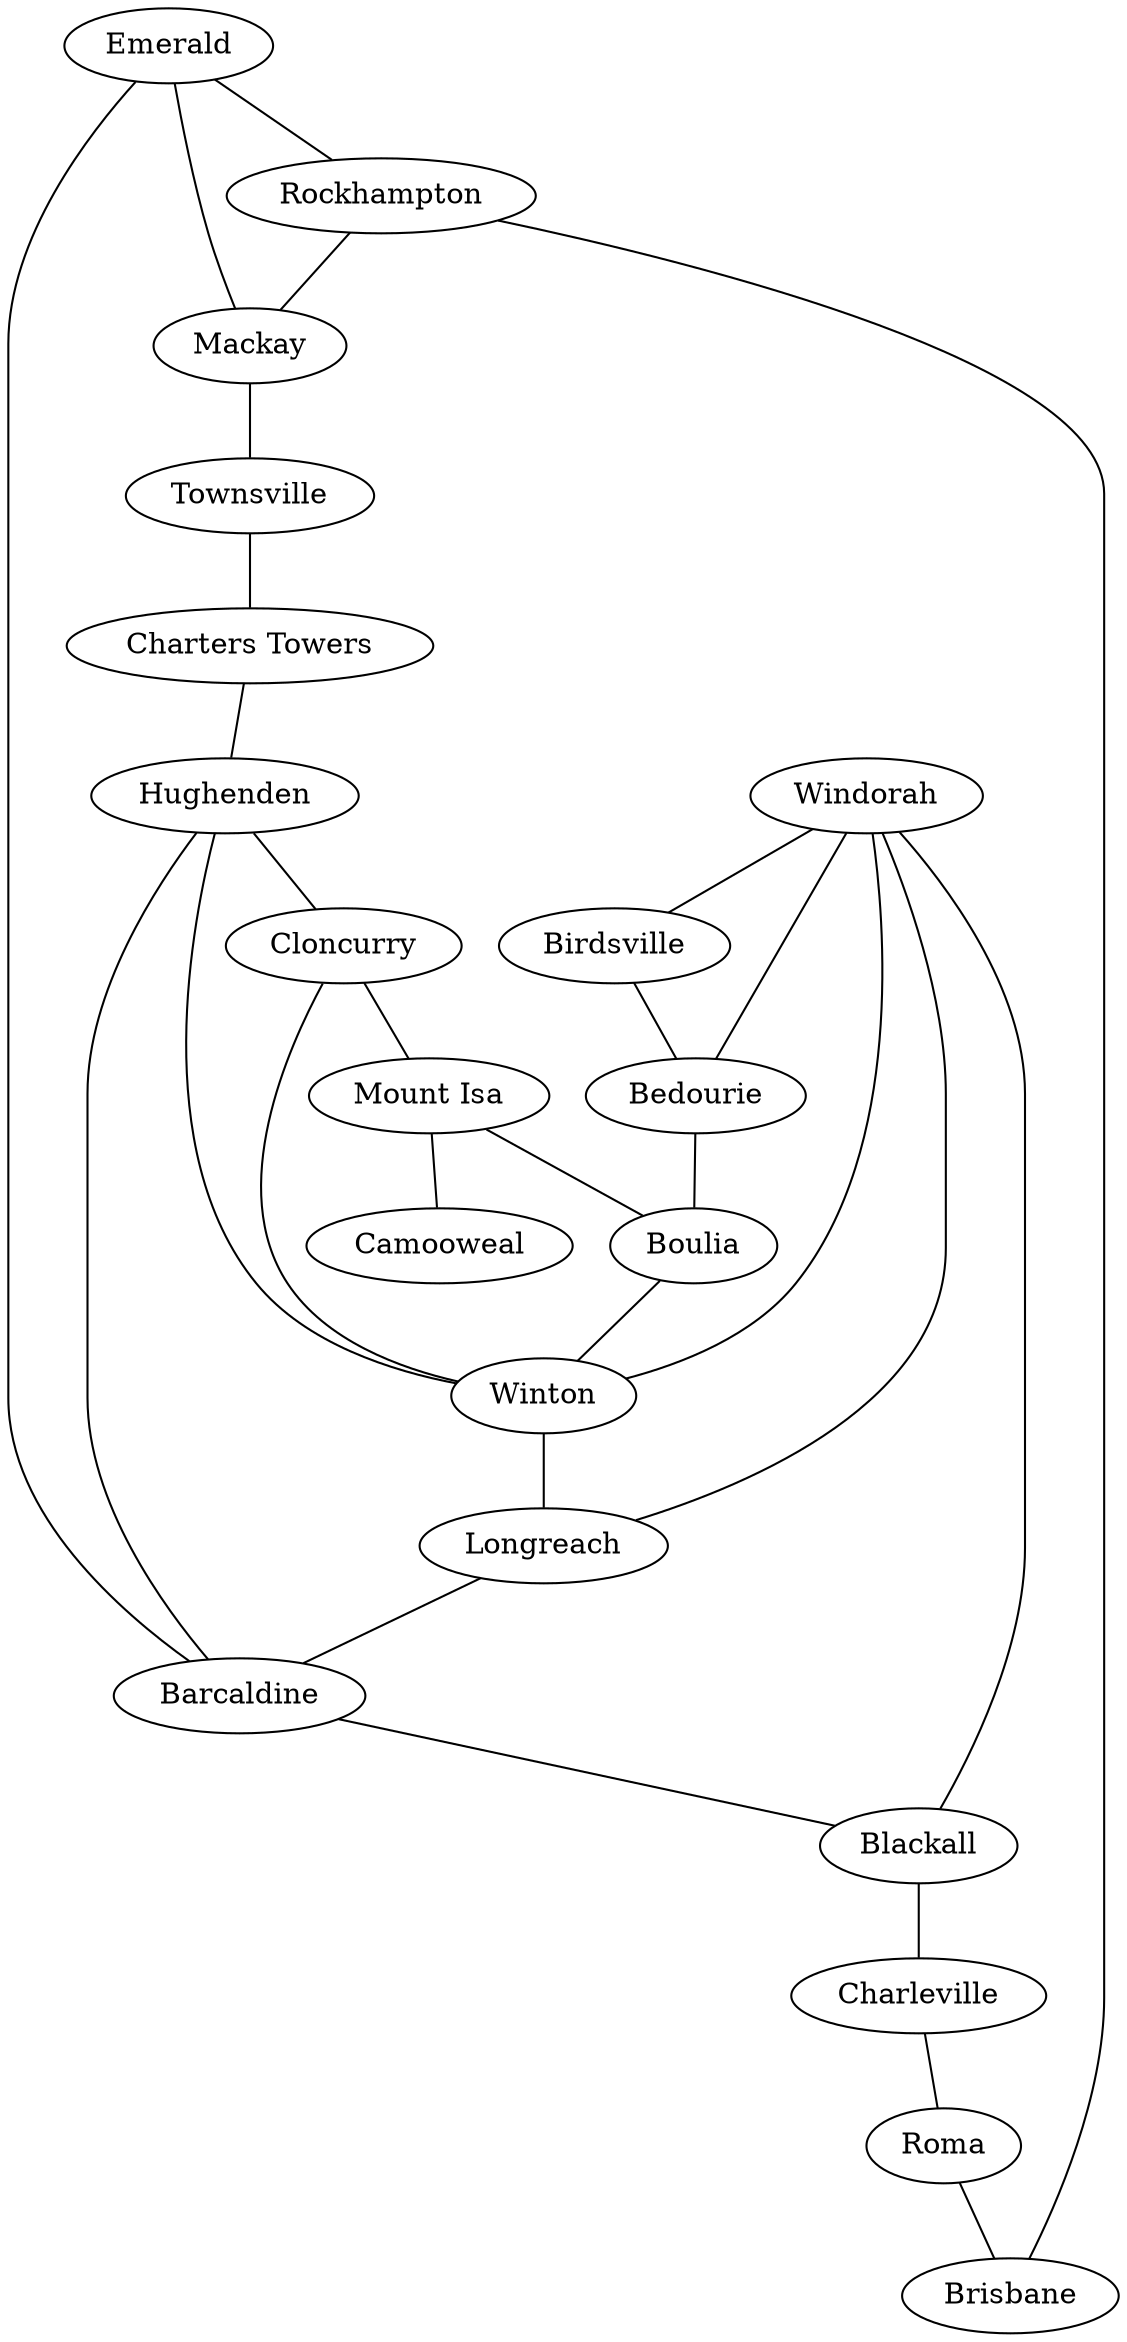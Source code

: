 graph {
rankdir = BT
  "Brisbane" [pos="1095.9,6947"]
  "Camooweal" [pos="-432.1,7772.6"]
  "Mount Isa" [pos="-283.33,7690"]
  "Cloncurry" [pos="-176.97,7696.7"]
  "Hughenden" [pos="208.62,7691.9"]
  "Charters Towers" [pos="422.64,7779.8"]
  "Townsville" [pos="480.76,7870.5"]
  "Boulia" [pos="-228.33,7448.7"]
  "Winton" [pos="91.948,7518.5"]
  "Bedourie" [pos="-266.19,7288.1"]
  "Birdsville" [pos="-267.5,7113.1"]
  "Windorah" [pos="62.757,7181.4"]
  "Longreach" [pos="219.59,7404.9"]
  "Barcaldine" [pos="325.81,7393.9"]
  "Blackall" [pos="344.54,7298.8"]
  "Charleville" [pos="424.73,7079.6"]
  "Roma" [pos="677.66,7060"]
  "Emerald" [pos="618.88,7397.6"]
  "Mackay" [pos="726.61,7660.5"]
  "Rockhampton" [pos="858.85,7410.2"]

  "Camooweal" -- "Mount Isa"
  "Charters Towers" -- "Townsville"
  "Longreach" -- "Winton"
  "Winton" -- "Hughenden"
  "Winton" -- "Boulia"
  "Winton" -- "Windorah"
  "Townsville" -- "Mackay"
  "Boulia" -- "Mount Isa"
  "Boulia" -- "Bedourie"
  "Bedourie" -- "Birdsville"
  "Birdsville" -- "Windorah"
  "Bedourie" -- "Windorah"
  "Mackay" -- "Rockhampton"
  "Mackay" -- "Emerald"
  "Rockhampton" -- "Brisbane"
  "Rockhampton" -- "Emerald"
  "Brisbane" -- "Roma"
  "Roma" -- "Charleville"
  "Charleville" -- "Blackall"
  "Blackall" -- "Barcaldine"
  "Blackall" -- "Windorah"
  "Barcaldine" -- "Emerald"
  "Cloncurry" -- "Winton"
  "Barcaldine" -- "Hughenden"
  "Mount Isa" -- "Cloncurry"
  "Barcaldine" -- "Longreach"
  "Cloncurry" -- "Hughenden"
  "Hughenden" -- "Charters Towers"
  "Longreach" -- "Windorah"
}
